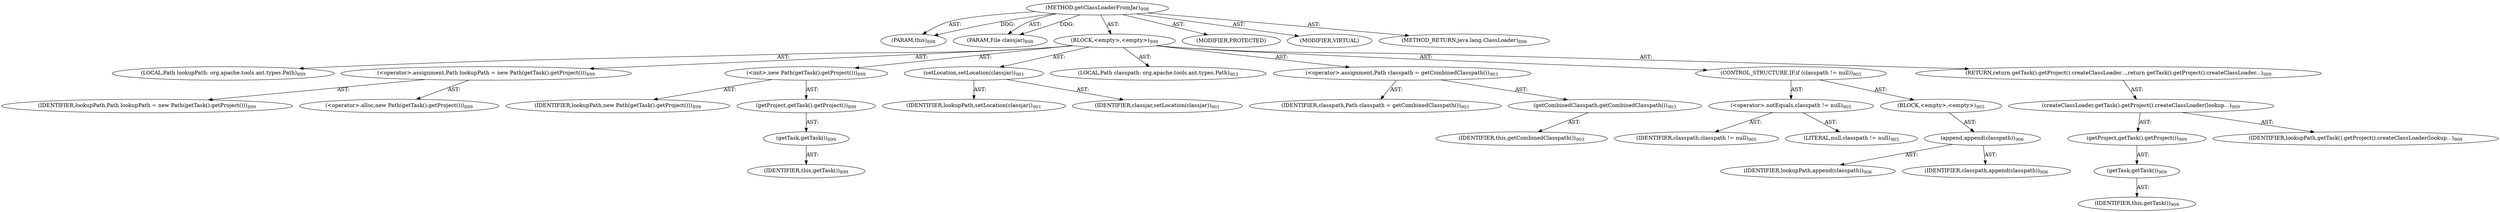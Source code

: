 digraph "getClassLoaderFromJar" {  
"111669149725" [label = <(METHOD,getClassLoaderFromJar)<SUB>898</SUB>> ]
"115964117019" [label = <(PARAM,this)<SUB>898</SUB>> ]
"115964117057" [label = <(PARAM,File classjar)<SUB>898</SUB>> ]
"25769803891" [label = <(BLOCK,&lt;empty&gt;,&lt;empty&gt;)<SUB>898</SUB>> ]
"94489280572" [label = <(LOCAL,Path lookupPath: org.apache.tools.ant.types.Path)<SUB>899</SUB>> ]
"30064771597" [label = <(&lt;operator&gt;.assignment,Path lookupPath = new Path(getTask().getProject()))<SUB>899</SUB>> ]
"68719477175" [label = <(IDENTIFIER,lookupPath,Path lookupPath = new Path(getTask().getProject()))<SUB>899</SUB>> ]
"30064771598" [label = <(&lt;operator&gt;.alloc,new Path(getTask().getProject()))<SUB>899</SUB>> ]
"30064771599" [label = <(&lt;init&gt;,new Path(getTask().getProject()))<SUB>899</SUB>> ]
"68719477176" [label = <(IDENTIFIER,lookupPath,new Path(getTask().getProject()))<SUB>899</SUB>> ]
"30064771600" [label = <(getProject,getTask().getProject())<SUB>899</SUB>> ]
"30064771601" [label = <(getTask,getTask())<SUB>899</SUB>> ]
"68719476786" [label = <(IDENTIFIER,this,getTask())<SUB>899</SUB>> ]
"30064771602" [label = <(setLocation,setLocation(classjar))<SUB>901</SUB>> ]
"68719477177" [label = <(IDENTIFIER,lookupPath,setLocation(classjar))<SUB>901</SUB>> ]
"68719477178" [label = <(IDENTIFIER,classjar,setLocation(classjar))<SUB>901</SUB>> ]
"94489280573" [label = <(LOCAL,Path classpath: org.apache.tools.ant.types.Path)<SUB>903</SUB>> ]
"30064771603" [label = <(&lt;operator&gt;.assignment,Path classpath = getCombinedClasspath())<SUB>903</SUB>> ]
"68719477179" [label = <(IDENTIFIER,classpath,Path classpath = getCombinedClasspath())<SUB>903</SUB>> ]
"30064771604" [label = <(getCombinedClasspath,getCombinedClasspath())<SUB>903</SUB>> ]
"68719476787" [label = <(IDENTIFIER,this,getCombinedClasspath())<SUB>903</SUB>> ]
"47244640334" [label = <(CONTROL_STRUCTURE,IF,if (classpath != null))<SUB>905</SUB>> ]
"30064771605" [label = <(&lt;operator&gt;.notEquals,classpath != null)<SUB>905</SUB>> ]
"68719477180" [label = <(IDENTIFIER,classpath,classpath != null)<SUB>905</SUB>> ]
"90194313300" [label = <(LITERAL,null,classpath != null)<SUB>905</SUB>> ]
"25769803892" [label = <(BLOCK,&lt;empty&gt;,&lt;empty&gt;)<SUB>905</SUB>> ]
"30064771606" [label = <(append,append(classpath))<SUB>906</SUB>> ]
"68719477181" [label = <(IDENTIFIER,lookupPath,append(classpath))<SUB>906</SUB>> ]
"68719477182" [label = <(IDENTIFIER,classpath,append(classpath))<SUB>906</SUB>> ]
"146028888072" [label = <(RETURN,return getTask().getProject().createClassLoader...,return getTask().getProject().createClassLoader...)<SUB>909</SUB>> ]
"30064771607" [label = <(createClassLoader,getTask().getProject().createClassLoader(lookup...)<SUB>909</SUB>> ]
"30064771608" [label = <(getProject,getTask().getProject())<SUB>909</SUB>> ]
"30064771609" [label = <(getTask,getTask())<SUB>909</SUB>> ]
"68719476788" [label = <(IDENTIFIER,this,getTask())<SUB>909</SUB>> ]
"68719477183" [label = <(IDENTIFIER,lookupPath,getTask().getProject().createClassLoader(lookup...)<SUB>909</SUB>> ]
"133143986284" [label = <(MODIFIER,PROTECTED)> ]
"133143986285" [label = <(MODIFIER,VIRTUAL)> ]
"128849018909" [label = <(METHOD_RETURN,java.lang.ClassLoader)<SUB>898</SUB>> ]
  "111669149725" -> "115964117019"  [ label = "AST: "] 
  "111669149725" -> "115964117057"  [ label = "AST: "] 
  "111669149725" -> "25769803891"  [ label = "AST: "] 
  "111669149725" -> "133143986284"  [ label = "AST: "] 
  "111669149725" -> "133143986285"  [ label = "AST: "] 
  "111669149725" -> "128849018909"  [ label = "AST: "] 
  "25769803891" -> "94489280572"  [ label = "AST: "] 
  "25769803891" -> "30064771597"  [ label = "AST: "] 
  "25769803891" -> "30064771599"  [ label = "AST: "] 
  "25769803891" -> "30064771602"  [ label = "AST: "] 
  "25769803891" -> "94489280573"  [ label = "AST: "] 
  "25769803891" -> "30064771603"  [ label = "AST: "] 
  "25769803891" -> "47244640334"  [ label = "AST: "] 
  "25769803891" -> "146028888072"  [ label = "AST: "] 
  "30064771597" -> "68719477175"  [ label = "AST: "] 
  "30064771597" -> "30064771598"  [ label = "AST: "] 
  "30064771599" -> "68719477176"  [ label = "AST: "] 
  "30064771599" -> "30064771600"  [ label = "AST: "] 
  "30064771600" -> "30064771601"  [ label = "AST: "] 
  "30064771601" -> "68719476786"  [ label = "AST: "] 
  "30064771602" -> "68719477177"  [ label = "AST: "] 
  "30064771602" -> "68719477178"  [ label = "AST: "] 
  "30064771603" -> "68719477179"  [ label = "AST: "] 
  "30064771603" -> "30064771604"  [ label = "AST: "] 
  "30064771604" -> "68719476787"  [ label = "AST: "] 
  "47244640334" -> "30064771605"  [ label = "AST: "] 
  "47244640334" -> "25769803892"  [ label = "AST: "] 
  "30064771605" -> "68719477180"  [ label = "AST: "] 
  "30064771605" -> "90194313300"  [ label = "AST: "] 
  "25769803892" -> "30064771606"  [ label = "AST: "] 
  "30064771606" -> "68719477181"  [ label = "AST: "] 
  "30064771606" -> "68719477182"  [ label = "AST: "] 
  "146028888072" -> "30064771607"  [ label = "AST: "] 
  "30064771607" -> "30064771608"  [ label = "AST: "] 
  "30064771607" -> "68719477183"  [ label = "AST: "] 
  "30064771608" -> "30064771609"  [ label = "AST: "] 
  "30064771609" -> "68719476788"  [ label = "AST: "] 
  "111669149725" -> "115964117019"  [ label = "DDG: "] 
  "111669149725" -> "115964117057"  [ label = "DDG: "] 
}
